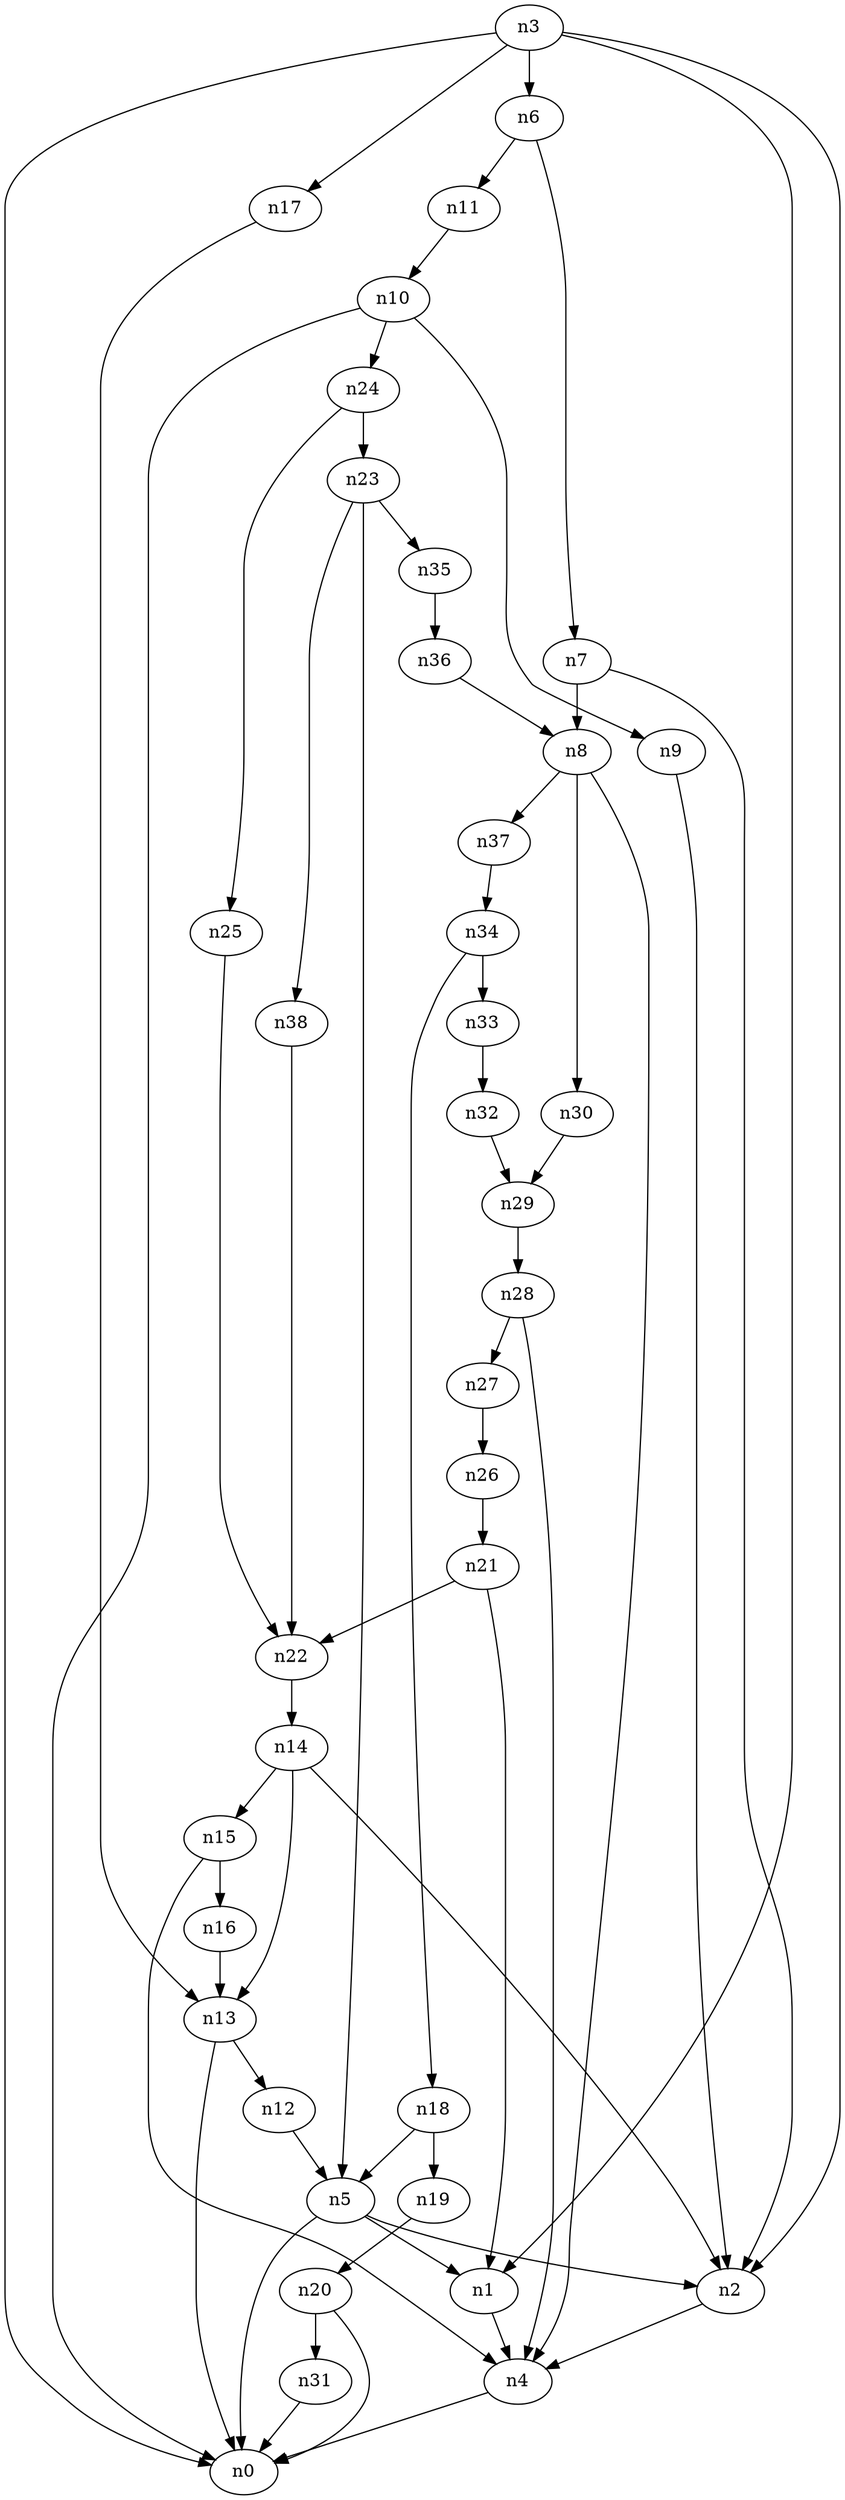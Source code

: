 digraph G {
	n1 -> n4	 [_graphml_id=e4];
	n2 -> n4	 [_graphml_id=e7];
	n3 -> n0	 [_graphml_id=e0];
	n3 -> n1	 [_graphml_id=e3];
	n3 -> n2	 [_graphml_id=e6];
	n3 -> n6	 [_graphml_id=e9];
	n3 -> n17	 [_graphml_id=e27];
	n4 -> n0	 [_graphml_id=e1];
	n5 -> n0	 [_graphml_id=e2];
	n5 -> n1	 [_graphml_id=e5];
	n5 -> n2	 [_graphml_id=e8];
	n6 -> n7	 [_graphml_id=e10];
	n6 -> n11	 [_graphml_id=e16];
	n7 -> n2	 [_graphml_id=e18];
	n7 -> n8	 [_graphml_id=e11];
	n8 -> n4	 [_graphml_id=e12];
	n8 -> n30	 [_graphml_id=e48];
	n8 -> n37	 [_graphml_id=e59];
	n9 -> n2	 [_graphml_id=e13];
	n10 -> n0	 [_graphml_id=e15];
	n10 -> n9	 [_graphml_id=e14];
	n10 -> n24	 [_graphml_id=e38];
	n11 -> n10	 [_graphml_id=e17];
	n12 -> n5	 [_graphml_id=e19];
	n13 -> n0	 [_graphml_id=e28];
	n13 -> n12	 [_graphml_id=e20];
	n14 -> n2	 [_graphml_id=e22];
	n14 -> n13	 [_graphml_id=e21];
	n14 -> n15	 [_graphml_id=e23];
	n15 -> n4	 [_graphml_id=e41];
	n15 -> n16	 [_graphml_id=e24];
	n16 -> n13	 [_graphml_id=e25];
	n17 -> n13	 [_graphml_id=e26];
	n18 -> n5	 [_graphml_id=e29];
	n18 -> n19	 [_graphml_id=e30];
	n19 -> n20	 [_graphml_id=e31];
	n20 -> n0	 [_graphml_id=e32];
	n20 -> n31	 [_graphml_id=e50];
	n21 -> n1	 [_graphml_id=e33];
	n21 -> n22	 [_graphml_id=e34];
	n22 -> n14	 [_graphml_id=e35];
	n23 -> n5	 [_graphml_id=e36];
	n23 -> n35	 [_graphml_id=e55];
	n23 -> n38	 [_graphml_id=e60];
	n24 -> n23	 [_graphml_id=e37];
	n24 -> n25	 [_graphml_id=e40];
	n25 -> n22	 [_graphml_id=e39];
	n26 -> n21	 [_graphml_id=e42];
	n27 -> n26	 [_graphml_id=e43];
	n28 -> n4	 [_graphml_id=e45];
	n28 -> n27	 [_graphml_id=e44];
	n29 -> n28	 [_graphml_id=e46];
	n30 -> n29	 [_graphml_id=e47];
	n31 -> n0	 [_graphml_id=e49];
	n32 -> n29	 [_graphml_id=e51];
	n33 -> n32	 [_graphml_id=e52];
	n34 -> n18	 [_graphml_id=e54];
	n34 -> n33	 [_graphml_id=e53];
	n35 -> n36	 [_graphml_id=e56];
	n36 -> n8	 [_graphml_id=e57];
	n37 -> n34	 [_graphml_id=e58];
	n38 -> n22	 [_graphml_id=e61];
}
